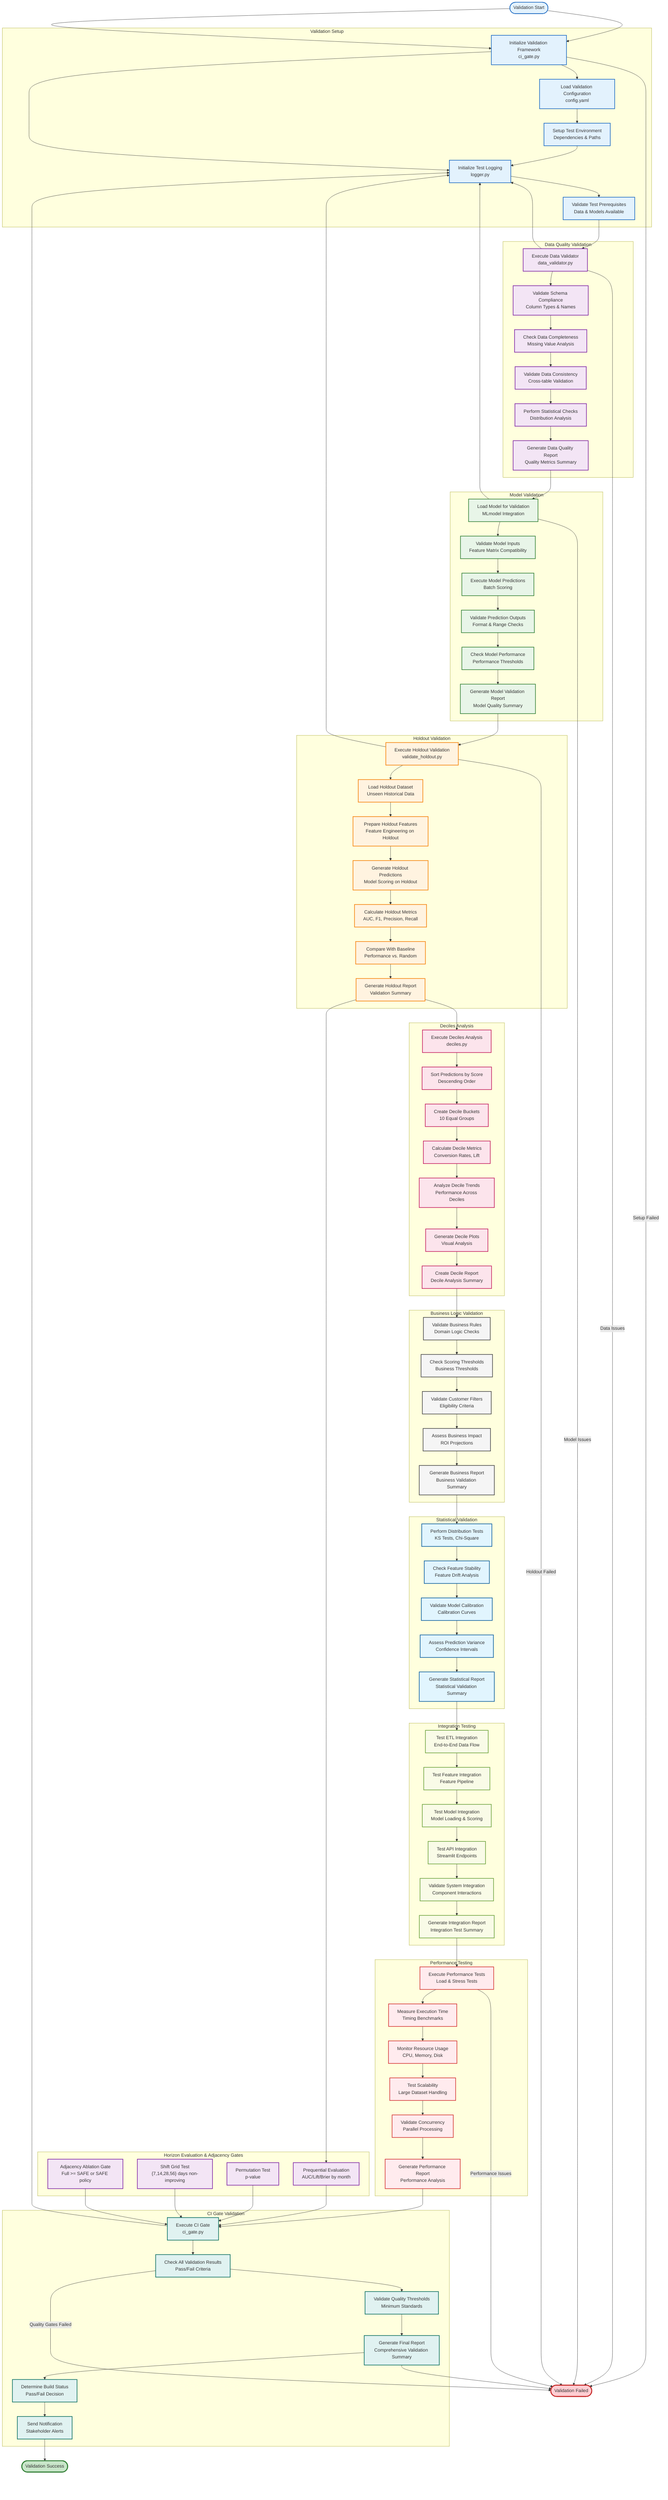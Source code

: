 %% GoSales Engine - Validation & Testing Flow

graph TB
    %% Start
    Start(["Validation Start"]) --> InitializeValidation

    %% Validation Initialization
    subgraph "Validation Setup"
        InitializeValidation["Initialize Validation Framework<br/>ci_gate.py"]
        LoadValidationConfig["Load Validation Configuration<br/>config.yaml"]
        SetupTestEnvironment["Setup Test Environment<br/>Dependencies & Paths"]
        InitializeTestLogging["Initialize Test Logging<br/>logger.py"]
        ValidateTestPrerequisites["Validate Test Prerequisites<br/>Data & Models Available"]
    end

    %% Data Quality Validation
    subgraph "Data Quality Validation"
        ExecuteDataValidator["Execute Data Validator<br/>data_validator.py"]
        ValidateSchemaCompliance["Validate Schema Compliance<br/>Column Types & Names"]
        CheckDataCompleteness["Check Data Completeness<br/>Missing Value Analysis"]
        ValidateDataConsistency["Validate Data Consistency<br/>Cross-table Validation"]
        PerformStatisticalChecks["Perform Statistical Checks<br/>Distribution Analysis"]
        GenerateDataQualityReport["Generate Data Quality Report<br/>Quality Metrics Summary"]
    end

    %% Model Validation
    subgraph "Model Validation"
        LoadModelForValidation["Load Model for Validation<br/>MLmodel Integration"]
        ValidateModelInputs["Validate Model Inputs<br/>Feature Matrix Compatibility"]
        ExecuteModelPredictions["Execute Model Predictions<br/>Batch Scoring"]
        ValidatePredictionOutputs["Validate Prediction Outputs<br/>Format & Range Checks"]
        CheckModelPerformance["Check Model Performance<br/>Performance Thresholds"]
        GenerateModelValidationReport["Generate Model Validation Report<br/>Model Quality Summary"]
    end

    %% Holdout Validation
    subgraph "Holdout Validation"
        ExecuteHoldoutValidation["Execute Holdout Validation<br/>validate_holdout.py"]
        LoadHoldoutDataset["Load Holdout Dataset<br/>Unseen Historical Data"]
        PrepareHoldoutFeatures["Prepare Holdout Features<br/>Feature Engineering on Holdout"]
        GenerateHoldoutPredictions["Generate Holdout Predictions<br/>Model Scoring on Holdout"]
        CalculateHoldoutMetrics["Calculate Holdout Metrics<br/>AUC, F1, Precision, Recall"]
        CompareWithBaseline["Compare With Baseline<br/>Performance vs. Random"]
        GenerateHoldoutReport["Generate Holdout Report<br/>Validation Summary"]
    end

    %% Deciles Analysis
    subgraph "Deciles Analysis"
        ExecuteDecilesAnalysis["Execute Deciles Analysis<br/>deciles.py"]
        SortPredictionsByScore["Sort Predictions by Score<br/>Descending Order"]
        CreateDecileBuckets["Create Decile Buckets<br/>10 Equal Groups"]
        CalculateDecileMetrics["Calculate Decile Metrics<br/>Conversion Rates, Lift"]
        AnalyzeDecileTrends["Analyze Decile Trends<br/>Performance Across Deciles"]
        GenerateDecilePlots["Generate Decile Plots<br/>Visual Analysis"]
        CreateDecileReport["Create Decile Report<br/>Decile Analysis Summary"]
    end

    %% Business Logic Validation
    subgraph "Business Logic Validation"
        ValidateBusinessRules["Validate Business Rules<br/>Domain Logic Checks"]
        CheckScoringThresholds["Check Scoring Thresholds<br/>Business Thresholds"]
        ValidateCustomerFilters["Validate Customer Filters<br/>Eligibility Criteria"]
        AssessBusinessImpact["Assess Business Impact<br/>ROI Projections"]
        GenerateBusinessReport["Generate Business Report<br/>Business Validation Summary"]
    end

    %% Statistical Validation
    subgraph "Statistical Validation"
        PerformDistributionTests["Perform Distribution Tests<br/>KS Tests, Chi-Square"]
        CheckFeatureStability["Check Feature Stability<br/>Feature Drift Analysis"]
        ValidateModelCalibration["Validate Model Calibration<br/>Calibration Curves"]
        AssessPredictionVariance["Assess Prediction Variance<br/>Confidence Intervals"]
        GenerateStatisticalReport["Generate Statistical Report<br/>Statistical Validation Summary"]
    end

    %% Integration Testing
    subgraph "Integration Testing"
        TestETLIntegration["Test ETL Integration<br/>End-to-End Data Flow"]
        TestFeatureIntegration["Test Feature Integration<br/>Feature Pipeline"]
        TestModelIntegration["Test Model Integration<br/>Model Loading & Scoring"]
        TestAPIIntegration["Test API Integration<br/>Streamlit Endpoints"]
        ValidateSystemIntegration["Validate System Integration<br/>Component Interactions"]
        GenerateIntegrationReport["Generate Integration Report<br/>Integration Test Summary"]
    end

    %% Performance Testing
    subgraph "Performance Testing"
        ExecutePerformanceTests["Execute Performance Tests<br/>Load & Stress Tests"]
        MeasureExecutionTime["Measure Execution Time<br/>Timing Benchmarks"]
        MonitorResourceUsage["Monitor Resource Usage<br/>CPU, Memory, Disk"]
        TestScalability["Test Scalability<br/>Large Dataset Handling"]
        ValidateConcurrency["Validate Concurrency<br/>Parallel Processing"]
        GeneratePerformanceReport["Generate Performance Report<br/>Performance Analysis"]
    end

    %% CI Gate Validation
    subgraph "CI Gate Validation"
        ExecuteCIGate["Execute CI Gate<br/>ci_gate.py"]
        CheckAllValidationResults["Check All Validation Results<br/>Pass/Fail Criteria"]
        ValidateQualityThresholds["Validate Quality Thresholds<br/>Minimum Standards"]
        GenerateFinalReport["Generate Final Report<br/>Comprehensive Validation Summary"]
        DetermineBuildStatus["Determine Build Status<br/>Pass/Fail Decision"]
        SendNotification["Send Notification<br/>Stakeholder Alerts"]
    end

    %% End States
    SendNotification --> Success(["Validation Success"])
    GenerateFinalReport --> Failure(["Validation Failed"])

    %% Main Flow Connections
    Start --> InitializeValidation
    InitializeValidation --> LoadValidationConfig
    LoadValidationConfig --> SetupTestEnvironment
    SetupTestEnvironment --> InitializeTestLogging
    InitializeTestLogging --> ValidateTestPrerequisites
    ValidateTestPrerequisites --> ExecuteDataValidator

    ExecuteDataValidator --> ValidateSchemaCompliance
    ValidateSchemaCompliance --> CheckDataCompleteness
    CheckDataCompleteness --> ValidateDataConsistency
    ValidateDataConsistency --> PerformStatisticalChecks
    PerformStatisticalChecks --> GenerateDataQualityReport

    GenerateDataQualityReport --> LoadModelForValidation
    LoadModelForValidation --> ValidateModelInputs
    ValidateModelInputs --> ExecuteModelPredictions
    ExecuteModelPredictions --> ValidatePredictionOutputs
    ValidatePredictionOutputs --> CheckModelPerformance
    CheckModelPerformance --> GenerateModelValidationReport

    GenerateModelValidationReport --> ExecuteHoldoutValidation
    ExecuteHoldoutValidation --> LoadHoldoutDataset
    LoadHoldoutDataset --> PrepareHoldoutFeatures
    PrepareHoldoutFeatures --> GenerateHoldoutPredictions
    GenerateHoldoutPredictions --> CalculateHoldoutMetrics
    CalculateHoldoutMetrics --> CompareWithBaseline
    CompareWithBaseline --> GenerateHoldoutReport

    GenerateHoldoutReport --> ExecuteDecilesAnalysis
    GenerateHoldoutReport --> PrequentialEval
    ExecuteDecilesAnalysis --> SortPredictionsByScore
    SortPredictionsByScore --> CreateDecileBuckets
    CreateDecileBuckets --> CalculateDecileMetrics
    CalculateDecileMetrics --> AnalyzeDecileTrends
    AnalyzeDecileTrends --> GenerateDecilePlots
    GenerateDecilePlots --> CreateDecileReport

    CreateDecileReport --> ValidateBusinessRules
    ValidateBusinessRules --> CheckScoringThresholds
    CheckScoringThresholds --> ValidateCustomerFilters
    ValidateCustomerFilters --> AssessBusinessImpact
    AssessBusinessImpact --> GenerateBusinessReport

    GenerateBusinessReport --> PerformDistributionTests
    PerformDistributionTests --> CheckFeatureStability
    CheckFeatureStability --> ValidateModelCalibration
    ValidateModelCalibration --> AssessPredictionVariance
    AssessPredictionVariance --> GenerateStatisticalReport

    GenerateStatisticalReport --> TestETLIntegration
    TestETLIntegration --> TestFeatureIntegration
    TestFeatureIntegration --> TestModelIntegration
    TestModelIntegration --> TestAPIIntegration
    TestAPIIntegration --> ValidateSystemIntegration
    ValidateSystemIntegration --> GenerateIntegrationReport

    GenerateIntegrationReport --> ExecutePerformanceTests
    ExecutePerformanceTests --> MeasureExecutionTime
    MeasureExecutionTime --> MonitorResourceUsage
    MonitorResourceUsage --> TestScalability
    TestScalability --> ValidateConcurrency
    ValidateConcurrency --> GeneratePerformanceReport

    GeneratePerformanceReport --> ExecuteCIGate
    PrequentialEval --> ExecuteCIGate
    PermutationTest --> ExecuteCIGate
    ShiftGridTest --> ExecuteCIGate
    AdjacencyGate --> ExecuteCIGate
    ExecuteCIGate --> CheckAllValidationResults
    CheckAllValidationResults --> ValidateQualityThresholds
    ValidateQualityThresholds --> GenerateFinalReport
    GenerateFinalReport --> DetermineBuildStatus
    DetermineBuildStatus --> SendNotification

    %% Parallel Monitoring
    InitializeValidation --> InitializeTestLogging
    ExecuteDataValidator --> InitializeTestLogging
    LoadModelForValidation --> InitializeTestLogging
    ExecuteHoldoutValidation --> InitializeTestLogging
    ExecuteCIGate --> InitializeTestLogging

    %% Error Handling
    InitializeValidation -->|Setup Failed| Failure
    ExecuteDataValidator -->|Data Issues| Failure
    LoadModelForValidation -->|Model Issues| Failure
    ExecuteHoldoutValidation -->|Holdout Failed| Failure
    ExecutePerformanceTests -->|Performance Issues| Failure
    CheckAllValidationResults -->|Quality Gates Failed| Failure

    %% Styling
    classDef setup fill:#e3f2fd,stroke:#1565c0,stroke-width:2px
    classDef data fill:#f3e5f5,stroke:#7b1fa2,stroke-width:2px
    classDef model fill:#e8f5e8,stroke:#2e7d32,stroke-width:2px
    classDef holdout fill:#fff3e0,stroke:#f57c00,stroke-width:2px
    classDef deciles fill:#fce4ec,stroke:#c2185b,stroke-width:2px
    classDef business fill:#f5f5f5,stroke:#424242,stroke-width:2px
    classDef statistical fill:#e1f5fe,stroke:#01579b,stroke-width:2px
    classDef integration fill:#f9fbe7,stroke:#689f38,stroke-width:2px
    classDef performance fill:#ffebee,stroke:#d32f2f,stroke-width:2px
    classDef ci fill:#e0f2f1,stroke:#00695c,stroke-width:2px
    classDef horizon fill:#f3e5f5,stroke:#7b1fa2,stroke-width:2px
    classDef success fill:#c8e6c9,stroke:#2e7d32,stroke-width:3px
    classDef failure fill:#ffcdd2,stroke:#c62828,stroke-width:3px

    class Start,InitializeValidation,LoadValidationConfig,SetupTestEnvironment,InitializeTestLogging,ValidateTestPrerequisites setup
    class ExecuteDataValidator,ValidateSchemaCompliance,CheckDataCompleteness,ValidateDataConsistency,PerformStatisticalChecks,GenerateDataQualityReport data
    class LoadModelForValidation,ValidateModelInputs,ExecuteModelPredictions,ValidatePredictionOutputs,CheckModelPerformance,GenerateModelValidationReport model
    class ExecuteHoldoutValidation,LoadHoldoutDataset,PrepareHoldoutFeatures,GenerateHoldoutPredictions,CalculateHoldoutMetrics,CompareWithBaseline,GenerateHoldoutReport holdout
    class ExecuteDecilesAnalysis,SortPredictionsByScore,CreateDecileBuckets,CalculateDecileMetrics,AnalyzeDecileTrends,GenerateDecilePlots,CreateDecileReport deciles
    class ValidateBusinessRules,CheckScoringThresholds,ValidateCustomerFilters,AssessBusinessImpact,GenerateBusinessReport business
    class PerformDistributionTests,CheckFeatureStability,ValidateModelCalibration,AssessPredictionVariance,GenerateStatisticalReport statistical
    %% Horizon Evaluation & Adjacency Gates
    subgraph "Horizon Evaluation & Adjacency Gates"
        PrequentialEval["Prequential Evaluation<br/>AUC/Lift/Brier by month"]
        PermutationTest["Permutation Test<br/>p-value"]
        ShiftGridTest["Shift Grid Test<br/>{7,14,28,56} days non-improving"]
        AdjacencyGate["Adjacency Ablation Gate<br/>Full >= SAFE or SAFE policy"]
    end
    class TestETLIntegration,TestFeatureIntegration,TestModelIntegration,TestAPIIntegration,ValidateSystemIntegration,GenerateIntegrationReport integration
    class ExecutePerformanceTests,MeasureExecutionTime,MonitorResourceUsage,TestScalability,ValidateConcurrency,GeneratePerformanceReport performance
    class PrequentialEval,PermutationTest,ShiftGridTest,AdjacencyGate horizon
    class ExecuteCIGate,CheckAllValidationResults,ValidateQualityThresholds,GenerateFinalReport,DetermineBuildStatus,SendNotification ci
    class Success success
    class Failure failure